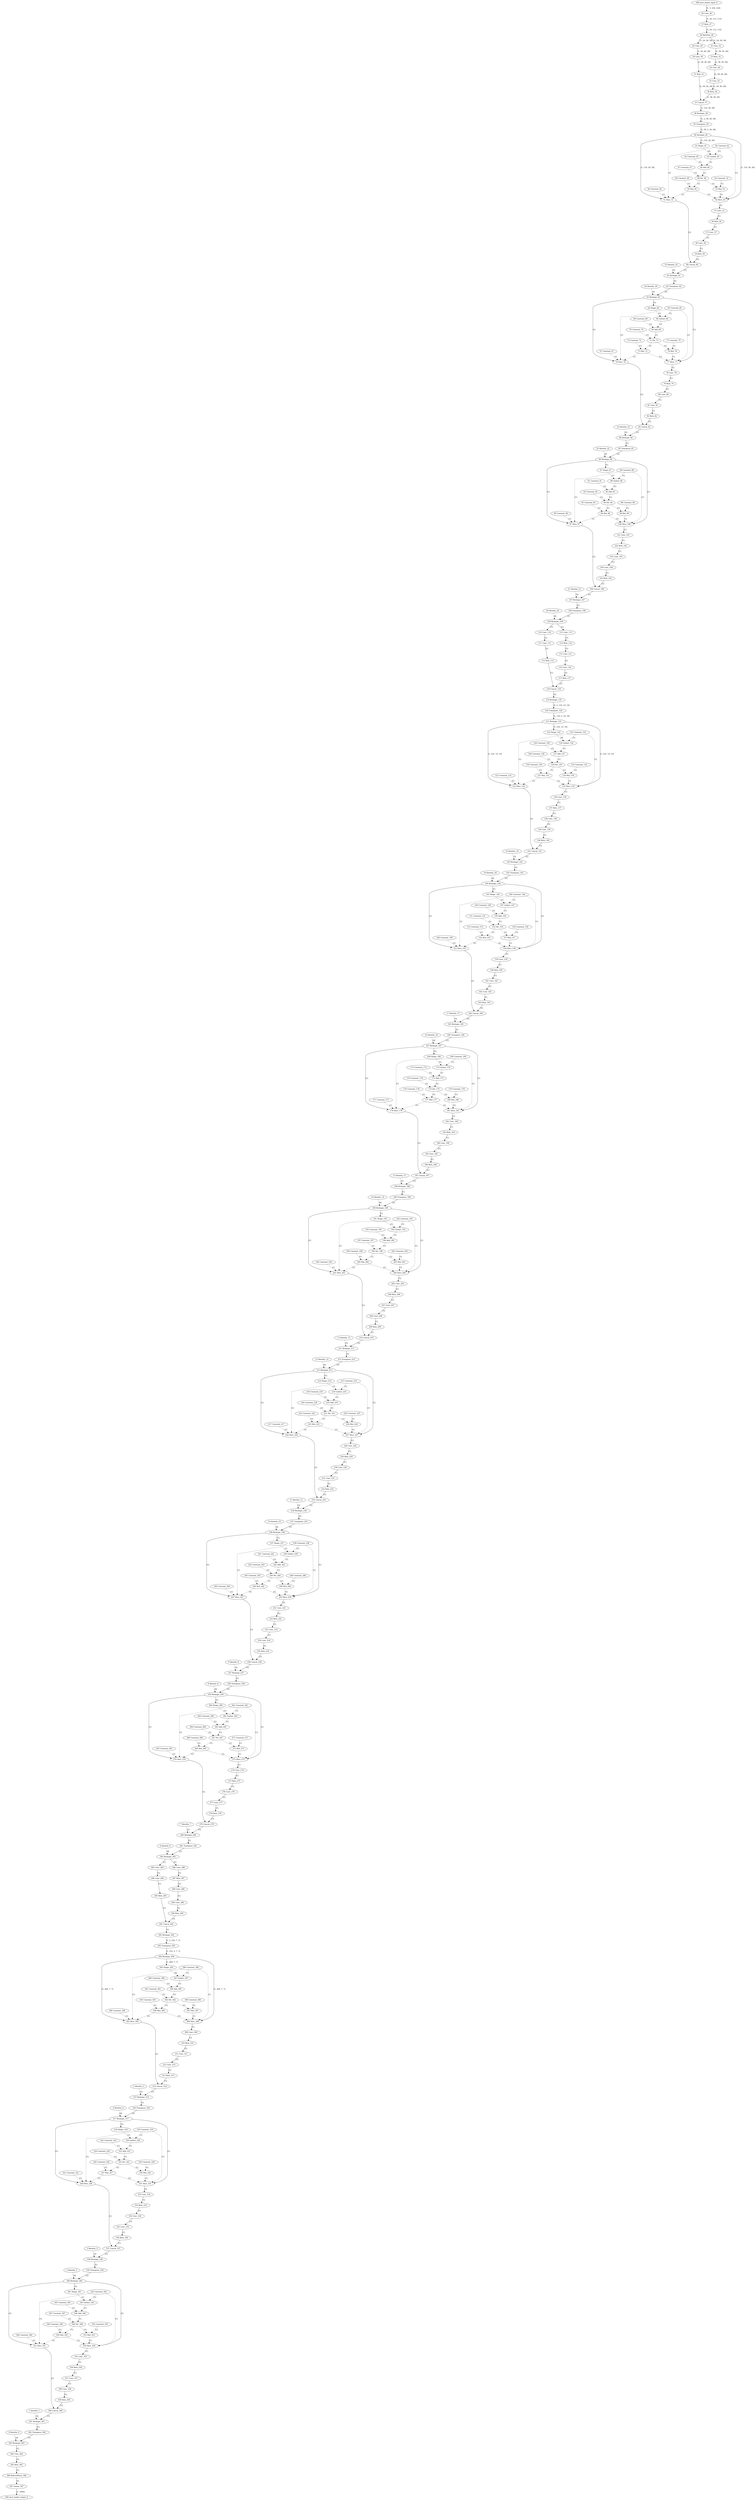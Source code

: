 strict digraph  {
"0 Identity_0" [id=0, type=Identity];
"1 Identity_1" [id=1, type=Identity];
"2 Identity_2" [id=2, type=Identity];
"3 Identity_3" [id=3, type=Identity];
"4 Identity_4" [id=4, type=Identity];
"5 Identity_5" [id=5, type=Identity];
"6 Identity_6" [id=6, type=Identity];
"7 Identity_7" [id=7, type=Identity];
"8 Identity_8" [id=8, type=Identity];
"9 Identity_9" [id=9, type=Identity];
"10 Identity_10" [id=10, type=Identity];
"11 Identity_11" [id=11, type=Identity];
"12 Identity_12" [id=12, type=Identity];
"13 Identity_13" [id=13, type=Identity];
"14 Identity_14" [id=14, type=Identity];
"15 Identity_15" [id=15, type=Identity];
"16 Identity_16" [id=16, type=Identity];
"17 Identity_17" [id=17, type=Identity];
"18 Identity_18" [id=18, type=Identity];
"19 Identity_19" [id=19, type=Identity];
"20 Identity_20" [id=20, type=Identity];
"21 Identity_21" [id=21, type=Identity];
"22 Identity_22" [id=22, type=Identity];
"23 Identity_23" [id=23, type=Identity];
"24 Identity_24" [id=24, type=Identity];
"25 Identity_25" [id=25, type=Identity];
"26 Conv_26" [id=26, type=Conv];
"27 Relu_27" [id=27, type=Relu];
"28 MaxPool_28" [id=28, type=MaxPool];
"29 Conv_29" [id=29, type=Conv];
"30 Conv_30" [id=30, type=Conv];
"31 Relu_31" [id=31, type=Relu];
"32 Conv_32" [id=32, type=Conv];
"33 Relu_33" [id=33, type=Relu];
"34 Conv_34" [id=34, type=Conv];
"35 Conv_35" [id=35, type=Conv];
"36 Relu_36" [id=36, type=Relu];
"37 Concat_37" [id=37, type=Concat];
"38 Reshape_38" [id=38, type=Reshape];
"39 Transpose_39" [id=39, type=Transpose];
"40 Reshape_40" [id=40, type=Reshape];
"41 Shape_41" [id=41, type=Shape];
"42 Constant_42" [id=42, type=Constant];
"43 Gather_43" [id=43, type=Gather];
"44 Constant_44" [id=44, type=Constant];
"45 Constant_45" [id=45, type=Constant];
"46 Add_46" [id=46, type=Add];
"47 Constant_47" [id=47, type=Constant];
"48 Div_48" [id=48, type=Div];
"49 Constant_49" [id=49, type=Constant];
"50 Mul_50" [id=50, type=Mul];
"51 Slice_51" [id=51, type=Slice];
"52 Constant_52" [id=52, type=Constant];
"53 Mul_53" [id=53, type=Mul];
"54 Slice_54" [id=54, type=Slice];
"55 Conv_55" [id=55, type=Conv];
"56 Relu_56" [id=56, type=Relu];
"57 Conv_57" [id=57, type=Conv];
"58 Conv_58" [id=58, type=Conv];
"59 Relu_59" [id=59, type=Relu];
"60 Concat_60" [id=60, type=Concat];
"61 Reshape_61" [id=61, type=Reshape];
"62 Transpose_62" [id=62, type=Transpose];
"63 Reshape_63" [id=63, type=Reshape];
"64 Shape_64" [id=64, type=Shape];
"65 Constant_65" [id=65, type=Constant];
"66 Gather_66" [id=66, type=Gather];
"67 Constant_67" [id=67, type=Constant];
"68 Constant_68" [id=68, type=Constant];
"69 Add_69" [id=69, type=Add];
"70 Constant_70" [id=70, type=Constant];
"71 Div_71" [id=71, type=Div];
"72 Constant_72" [id=72, type=Constant];
"73 Mul_73" [id=73, type=Mul];
"74 Slice_74" [id=74, type=Slice];
"75 Constant_75" [id=75, type=Constant];
"76 Mul_76" [id=76, type=Mul];
"77 Slice_77" [id=77, type=Slice];
"78 Conv_78" [id=78, type=Conv];
"79 Relu_79" [id=79, type=Relu];
"80 Conv_80" [id=80, type=Conv];
"81 Conv_81" [id=81, type=Conv];
"82 Relu_82" [id=82, type=Relu];
"83 Concat_83" [id=83, type=Concat];
"84 Reshape_84" [id=84, type=Reshape];
"85 Transpose_85" [id=85, type=Transpose];
"86 Reshape_86" [id=86, type=Reshape];
"87 Shape_87" [id=87, type=Shape];
"88 Constant_88" [id=88, type=Constant];
"89 Gather_89" [id=89, type=Gather];
"90 Constant_90" [id=90, type=Constant];
"91 Constant_91" [id=91, type=Constant];
"92 Add_92" [id=92, type=Add];
"93 Constant_93" [id=93, type=Constant];
"94 Div_94" [id=94, type=Div];
"95 Constant_95" [id=95, type=Constant];
"96 Mul_96" [id=96, type=Mul];
"97 Slice_97" [id=97, type=Slice];
"98 Constant_98" [id=98, type=Constant];
"99 Mul_99" [id=99, type=Mul];
"100 Slice_100" [id=100, type=Slice];
"101 Conv_101" [id=101, type=Conv];
"102 Relu_102" [id=102, type=Relu];
"103 Conv_103" [id=103, type=Conv];
"104 Conv_104" [id=104, type=Conv];
"105 Relu_105" [id=105, type=Relu];
"106 Concat_106" [id=106, type=Concat];
"107 Reshape_107" [id=107, type=Reshape];
"108 Transpose_108" [id=108, type=Transpose];
"109 Reshape_109" [id=109, type=Reshape];
"110 Conv_110" [id=110, type=Conv];
"111 Conv_111" [id=111, type=Conv];
"112 Relu_112" [id=112, type=Relu];
"113 Conv_113" [id=113, type=Conv];
"114 Relu_114" [id=114, type=Relu];
"115 Conv_115" [id=115, type=Conv];
"116 Conv_116" [id=116, type=Conv];
"117 Relu_117" [id=117, type=Relu];
"118 Concat_118" [id=118, type=Concat];
"119 Reshape_119" [id=119, type=Reshape];
"120 Transpose_120" [id=120, type=Transpose];
"121 Reshape_121" [id=121, type=Reshape];
"122 Shape_122" [id=122, type=Shape];
"123 Constant_123" [id=123, type=Constant];
"124 Gather_124" [id=124, type=Gather];
"125 Constant_125" [id=125, type=Constant];
"126 Constant_126" [id=126, type=Constant];
"127 Add_127" [id=127, type=Add];
"128 Constant_128" [id=128, type=Constant];
"129 Div_129" [id=129, type=Div];
"130 Constant_130" [id=130, type=Constant];
"131 Mul_131" [id=131, type=Mul];
"132 Slice_132" [id=132, type=Slice];
"133 Constant_133" [id=133, type=Constant];
"134 Mul_134" [id=134, type=Mul];
"135 Slice_135" [id=135, type=Slice];
"136 Conv_136" [id=136, type=Conv];
"137 Relu_137" [id=137, type=Relu];
"138 Conv_138" [id=138, type=Conv];
"139 Conv_139" [id=139, type=Conv];
"140 Relu_140" [id=140, type=Relu];
"141 Concat_141" [id=141, type=Concat];
"142 Reshape_142" [id=142, type=Reshape];
"143 Transpose_143" [id=143, type=Transpose];
"144 Reshape_144" [id=144, type=Reshape];
"145 Shape_145" [id=145, type=Shape];
"146 Constant_146" [id=146, type=Constant];
"147 Gather_147" [id=147, type=Gather];
"148 Constant_148" [id=148, type=Constant];
"149 Constant_149" [id=149, type=Constant];
"150 Add_150" [id=150, type=Add];
"151 Constant_151" [id=151, type=Constant];
"152 Div_152" [id=152, type=Div];
"153 Constant_153" [id=153, type=Constant];
"154 Mul_154" [id=154, type=Mul];
"155 Slice_155" [id=155, type=Slice];
"156 Constant_156" [id=156, type=Constant];
"157 Mul_157" [id=157, type=Mul];
"158 Slice_158" [id=158, type=Slice];
"159 Conv_159" [id=159, type=Conv];
"160 Relu_160" [id=160, type=Relu];
"161 Conv_161" [id=161, type=Conv];
"162 Conv_162" [id=162, type=Conv];
"163 Relu_163" [id=163, type=Relu];
"164 Concat_164" [id=164, type=Concat];
"165 Reshape_165" [id=165, type=Reshape];
"166 Transpose_166" [id=166, type=Transpose];
"167 Reshape_167" [id=167, type=Reshape];
"168 Shape_168" [id=168, type=Shape];
"169 Constant_169" [id=169, type=Constant];
"170 Gather_170" [id=170, type=Gather];
"171 Constant_171" [id=171, type=Constant];
"172 Constant_172" [id=172, type=Constant];
"173 Add_173" [id=173, type=Add];
"174 Constant_174" [id=174, type=Constant];
"175 Div_175" [id=175, type=Div];
"176 Constant_176" [id=176, type=Constant];
"177 Mul_177" [id=177, type=Mul];
"178 Slice_178" [id=178, type=Slice];
"179 Constant_179" [id=179, type=Constant];
"180 Mul_180" [id=180, type=Mul];
"181 Slice_181" [id=181, type=Slice];
"182 Conv_182" [id=182, type=Conv];
"183 Relu_183" [id=183, type=Relu];
"184 Conv_184" [id=184, type=Conv];
"185 Conv_185" [id=185, type=Conv];
"186 Relu_186" [id=186, type=Relu];
"187 Concat_187" [id=187, type=Concat];
"188 Reshape_188" [id=188, type=Reshape];
"189 Transpose_189" [id=189, type=Transpose];
"190 Reshape_190" [id=190, type=Reshape];
"191 Shape_191" [id=191, type=Shape];
"192 Constant_192" [id=192, type=Constant];
"193 Gather_193" [id=193, type=Gather];
"194 Constant_194" [id=194, type=Constant];
"195 Constant_195" [id=195, type=Constant];
"196 Add_196" [id=196, type=Add];
"197 Constant_197" [id=197, type=Constant];
"198 Div_198" [id=198, type=Div];
"199 Constant_199" [id=199, type=Constant];
"200 Mul_200" [id=200, type=Mul];
"201 Slice_201" [id=201, type=Slice];
"202 Constant_202" [id=202, type=Constant];
"203 Mul_203" [id=203, type=Mul];
"204 Slice_204" [id=204, type=Slice];
"205 Conv_205" [id=205, type=Conv];
"206 Relu_206" [id=206, type=Relu];
"207 Conv_207" [id=207, type=Conv];
"208 Conv_208" [id=208, type=Conv];
"209 Relu_209" [id=209, type=Relu];
"210 Concat_210" [id=210, type=Concat];
"211 Reshape_211" [id=211, type=Reshape];
"212 Transpose_212" [id=212, type=Transpose];
"213 Reshape_213" [id=213, type=Reshape];
"214 Shape_214" [id=214, type=Shape];
"215 Constant_215" [id=215, type=Constant];
"216 Gather_216" [id=216, type=Gather];
"217 Constant_217" [id=217, type=Constant];
"218 Constant_218" [id=218, type=Constant];
"219 Add_219" [id=219, type=Add];
"220 Constant_220" [id=220, type=Constant];
"221 Div_221" [id=221, type=Div];
"222 Constant_222" [id=222, type=Constant];
"223 Mul_223" [id=223, type=Mul];
"224 Slice_224" [id=224, type=Slice];
"225 Constant_225" [id=225, type=Constant];
"226 Mul_226" [id=226, type=Mul];
"227 Slice_227" [id=227, type=Slice];
"228 Conv_228" [id=228, type=Conv];
"229 Relu_229" [id=229, type=Relu];
"230 Conv_230" [id=230, type=Conv];
"231 Conv_231" [id=231, type=Conv];
"232 Relu_232" [id=232, type=Relu];
"233 Concat_233" [id=233, type=Concat];
"234 Reshape_234" [id=234, type=Reshape];
"235 Transpose_235" [id=235, type=Transpose];
"236 Reshape_236" [id=236, type=Reshape];
"237 Shape_237" [id=237, type=Shape];
"238 Constant_238" [id=238, type=Constant];
"239 Gather_239" [id=239, type=Gather];
"240 Constant_240" [id=240, type=Constant];
"241 Constant_241" [id=241, type=Constant];
"242 Add_242" [id=242, type=Add];
"243 Constant_243" [id=243, type=Constant];
"244 Div_244" [id=244, type=Div];
"245 Constant_245" [id=245, type=Constant];
"246 Mul_246" [id=246, type=Mul];
"247 Slice_247" [id=247, type=Slice];
"248 Constant_248" [id=248, type=Constant];
"249 Mul_249" [id=249, type=Mul];
"250 Slice_250" [id=250, type=Slice];
"251 Conv_251" [id=251, type=Conv];
"252 Relu_252" [id=252, type=Relu];
"253 Conv_253" [id=253, type=Conv];
"254 Conv_254" [id=254, type=Conv];
"255 Relu_255" [id=255, type=Relu];
"256 Concat_256" [id=256, type=Concat];
"257 Reshape_257" [id=257, type=Reshape];
"258 Transpose_258" [id=258, type=Transpose];
"259 Reshape_259" [id=259, type=Reshape];
"260 Shape_260" [id=260, type=Shape];
"261 Constant_261" [id=261, type=Constant];
"262 Gather_262" [id=262, type=Gather];
"263 Constant_263" [id=263, type=Constant];
"264 Constant_264" [id=264, type=Constant];
"265 Add_265" [id=265, type=Add];
"266 Constant_266" [id=266, type=Constant];
"267 Div_267" [id=267, type=Div];
"268 Constant_268" [id=268, type=Constant];
"269 Mul_269" [id=269, type=Mul];
"270 Slice_270" [id=270, type=Slice];
"271 Constant_271" [id=271, type=Constant];
"272 Mul_272" [id=272, type=Mul];
"273 Slice_273" [id=273, type=Slice];
"274 Conv_274" [id=274, type=Conv];
"275 Relu_275" [id=275, type=Relu];
"276 Conv_276" [id=276, type=Conv];
"277 Conv_277" [id=277, type=Conv];
"278 Relu_278" [id=278, type=Relu];
"279 Concat_279" [id=279, type=Concat];
"280 Reshape_280" [id=280, type=Reshape];
"281 Transpose_281" [id=281, type=Transpose];
"282 Reshape_282" [id=282, type=Reshape];
"283 Conv_283" [id=283, type=Conv];
"284 Conv_284" [id=284, type=Conv];
"285 Relu_285" [id=285, type=Relu];
"286 Conv_286" [id=286, type=Conv];
"287 Relu_287" [id=287, type=Relu];
"288 Conv_288" [id=288, type=Conv];
"289 Conv_289" [id=289, type=Conv];
"290 Relu_290" [id=290, type=Relu];
"291 Concat_291" [id=291, type=Concat];
"292 Reshape_292" [id=292, type=Reshape];
"293 Transpose_293" [id=293, type=Transpose];
"294 Reshape_294" [id=294, type=Reshape];
"295 Shape_295" [id=295, type=Shape];
"296 Constant_296" [id=296, type=Constant];
"297 Gather_297" [id=297, type=Gather];
"298 Constant_298" [id=298, type=Constant];
"299 Constant_299" [id=299, type=Constant];
"300 Add_300" [id=300, type=Add];
"301 Constant_301" [id=301, type=Constant];
"302 Div_302" [id=302, type=Div];
"303 Constant_303" [id=303, type=Constant];
"304 Mul_304" [id=304, type=Mul];
"305 Slice_305" [id=305, type=Slice];
"306 Constant_306" [id=306, type=Constant];
"307 Mul_307" [id=307, type=Mul];
"308 Slice_308" [id=308, type=Slice];
"309 Conv_309" [id=309, type=Conv];
"310 Relu_310" [id=310, type=Relu];
"311 Conv_311" [id=311, type=Conv];
"312 Conv_312" [id=312, type=Conv];
"313 Relu_313" [id=313, type=Relu];
"314 Concat_314" [id=314, type=Concat];
"315 Reshape_315" [id=315, type=Reshape];
"316 Transpose_316" [id=316, type=Transpose];
"317 Reshape_317" [id=317, type=Reshape];
"318 Shape_318" [id=318, type=Shape];
"319 Constant_319" [id=319, type=Constant];
"320 Gather_320" [id=320, type=Gather];
"321 Constant_321" [id=321, type=Constant];
"322 Constant_322" [id=322, type=Constant];
"323 Add_323" [id=323, type=Add];
"324 Constant_324" [id=324, type=Constant];
"325 Div_325" [id=325, type=Div];
"326 Constant_326" [id=326, type=Constant];
"327 Mul_327" [id=327, type=Mul];
"328 Slice_328" [id=328, type=Slice];
"329 Constant_329" [id=329, type=Constant];
"330 Mul_330" [id=330, type=Mul];
"331 Slice_331" [id=331, type=Slice];
"332 Conv_332" [id=332, type=Conv];
"333 Relu_333" [id=333, type=Relu];
"334 Conv_334" [id=334, type=Conv];
"335 Conv_335" [id=335, type=Conv];
"336 Relu_336" [id=336, type=Relu];
"337 Concat_337" [id=337, type=Concat];
"338 Reshape_338" [id=338, type=Reshape];
"339 Transpose_339" [id=339, type=Transpose];
"340 Reshape_340" [id=340, type=Reshape];
"341 Shape_341" [id=341, type=Shape];
"342 Constant_342" [id=342, type=Constant];
"343 Gather_343" [id=343, type=Gather];
"344 Constant_344" [id=344, type=Constant];
"345 Constant_345" [id=345, type=Constant];
"346 Add_346" [id=346, type=Add];
"347 Constant_347" [id=347, type=Constant];
"348 Div_348" [id=348, type=Div];
"349 Constant_349" [id=349, type=Constant];
"350 Mul_350" [id=350, type=Mul];
"351 Slice_351" [id=351, type=Slice];
"352 Constant_352" [id=352, type=Constant];
"353 Mul_353" [id=353, type=Mul];
"354 Slice_354" [id=354, type=Slice];
"355 Conv_355" [id=355, type=Conv];
"356 Relu_356" [id=356, type=Relu];
"357 Conv_357" [id=357, type=Conv];
"358 Conv_358" [id=358, type=Conv];
"359 Relu_359" [id=359, type=Relu];
"360 Concat_360" [id=360, type=Concat];
"361 Reshape_361" [id=361, type=Reshape];
"362 Transpose_362" [id=362, type=Transpose];
"363 Reshape_363" [id=363, type=Reshape];
"364 Conv_364" [id=364, type=Conv];
"365 Relu_365" [id=365, type=Relu];
"366 ReduceMean_366" [id=366, type=ReduceMean];
"367 Gemm_367" [id=367, type=Gemm];
"368 nncf_model_input_0" [id=368, type=nncf_model_input];
"369 nncf_model_output_0" [id=369, type=nncf_model_output];
"0 Identity_0" -> "363 Reshape_363"  [label="[4]", style=dashed];
"1 Identity_1" -> "361 Reshape_361"  [label="[5]", style=dashed];
"2 Identity_2" -> "340 Reshape_340"  [label="[4]", style=dashed];
"3 Identity_3" -> "338 Reshape_338"  [label="[5]", style=dashed];
"4 Identity_4" -> "317 Reshape_317"  [label="[4]", style=dashed];
"5 Identity_5" -> "315 Reshape_315"  [label="[5]", style=dashed];
"6 Identity_6" -> "282 Reshape_282"  [label="[4]", style=dashed];
"7 Identity_7" -> "280 Reshape_280"  [label="[5]", style=dashed];
"8 Identity_8" -> "259 Reshape_259"  [label="[4]", style=dashed];
"9 Identity_9" -> "257 Reshape_257"  [label="[5]", style=dashed];
"10 Identity_10" -> "236 Reshape_236"  [label="[4]", style=dashed];
"11 Identity_11" -> "234 Reshape_234"  [label="[5]", style=dashed];
"12 Identity_12" -> "213 Reshape_213"  [label="[4]", style=dashed];
"13 Identity_13" -> "211 Reshape_211"  [label="[5]", style=dashed];
"14 Identity_14" -> "190 Reshape_190"  [label="[4]", style=dashed];
"15 Identity_15" -> "188 Reshape_188"  [label="[5]", style=dashed];
"16 Identity_16" -> "167 Reshape_167"  [label="[4]", style=dashed];
"17 Identity_17" -> "165 Reshape_165"  [label="[5]", style=dashed];
"18 Identity_18" -> "144 Reshape_144"  [label="[4]", style=dashed];
"19 Identity_19" -> "142 Reshape_142"  [label="[5]", style=dashed];
"20 Identity_20" -> "109 Reshape_109"  [label="[4]", style=dashed];
"21 Identity_21" -> "107 Reshape_107"  [label="[5]", style=dashed];
"22 Identity_22" -> "86 Reshape_86"  [label="[4]", style=dashed];
"23 Identity_23" -> "84 Reshape_84"  [label="[5]", style=dashed];
"24 Identity_24" -> "63 Reshape_63"  [label="[4]", style=dashed];
"25 Identity_25" -> "61 Reshape_61"  [label="[5]", style=dashed];
"26 Conv_26" -> "27 Relu_27"  [label="[1, 24, 112, 112]", style=solid];
"27 Relu_27" -> "28 MaxPool_28"  [label="[1, 24, 112, 112]", style=solid];
"28 MaxPool_28" -> "29 Conv_29"  [label="[1, 24, 56, 56]", style=solid];
"28 MaxPool_28" -> "32 Conv_32"  [label="[1, 24, 56, 56]", style=solid];
"29 Conv_29" -> "30 Conv_30"  [label="[1, 24, 28, 28]", style=solid];
"30 Conv_30" -> "31 Relu_31"  [label="[1, 58, 28, 28]", style=solid];
"31 Relu_31" -> "37 Concat_37"  [label="[1, 58, 28, 28]", style=solid];
"32 Conv_32" -> "33 Relu_33"  [label="[1, 58, 56, 56]", style=solid];
"33 Relu_33" -> "34 Conv_34"  [label="[1, 58, 56, 56]", style=solid];
"34 Conv_34" -> "35 Conv_35"  [label="[1, 58, 28, 28]", style=solid];
"35 Conv_35" -> "36 Relu_36"  [label="[1, 58, 28, 28]", style=solid];
"36 Relu_36" -> "37 Concat_37"  [label="[1, 58, 28, 28]", style=solid];
"37 Concat_37" -> "38 Reshape_38"  [label="[1, 116, 28, 28]", style=solid];
"38 Reshape_38" -> "39 Transpose_39"  [label="[1, 2, 58, 28, 28]", style=solid];
"39 Transpose_39" -> "40 Reshape_40"  [label="[1, 58, 2, 28, 28]", style=solid];
"40 Reshape_40" -> "41 Shape_41"  [label="[1, 116, 28, 28]", style=solid];
"40 Reshape_40" -> "51 Slice_51"  [label="[1, 116, 28, 28]", style=solid];
"40 Reshape_40" -> "54 Slice_54"  [label="[1, 116, 28, 28]", style=solid];
"41 Shape_41" -> "43 Gather_43"  [label="[4]", style=dashed];
"42 Constant_42" -> "43 Gather_43"  [label="[1]", style=dashed];
"42 Constant_42" -> "51 Slice_51"  [label="[1]", style=dashed];
"42 Constant_42" -> "54 Slice_54"  [label="[1]", style=dashed];
"43 Gather_43" -> "46 Add_46"  [label="[1]", style=dashed];
"44 Constant_44" -> "51 Slice_51"  [label="[1]", style=dashed];
"45 Constant_45" -> "46 Add_46"  [label="[1]", style=dashed];
"46 Add_46" -> "48 Div_48"  [label="[1]", style=dashed];
"47 Constant_47" -> "48 Div_48"  [label="[1]", style=dashed];
"48 Div_48" -> "50 Mul_50"  [label="[1]", style=dashed];
"48 Div_48" -> "53 Mul_53"  [label="[1]", style=dashed];
"49 Constant_49" -> "50 Mul_50"  [label="[1]", style=dashed];
"50 Mul_50" -> "51 Slice_51"  [label="[1]", style=dashed];
"50 Mul_50" -> "54 Slice_54"  [label="[1]", style=dashed];
"51 Slice_51" -> "60 Concat_60"  [label="[1]", style=solid];
"52 Constant_52" -> "53 Mul_53"  [label="[1]", style=dashed];
"53 Mul_53" -> "54 Slice_54"  [label="[1]", style=dashed];
"54 Slice_54" -> "55 Conv_55"  [label="[1]", style=solid];
"55 Conv_55" -> "56 Relu_56"  [label="[1]", style=solid];
"56 Relu_56" -> "57 Conv_57"  [label="[1]", style=solid];
"57 Conv_57" -> "58 Conv_58"  [label="[1]", style=solid];
"58 Conv_58" -> "59 Relu_59"  [label="[1]", style=solid];
"59 Relu_59" -> "60 Concat_60"  [label="[1]", style=solid];
"60 Concat_60" -> "61 Reshape_61"  [label="[1]", style=solid];
"61 Reshape_61" -> "62 Transpose_62"  [label="[1]", style=solid];
"62 Transpose_62" -> "63 Reshape_63"  [label="[1]", style=solid];
"63 Reshape_63" -> "64 Shape_64"  [label="[1]", style=solid];
"63 Reshape_63" -> "74 Slice_74"  [label="[1]", style=solid];
"63 Reshape_63" -> "77 Slice_77"  [label="[1]", style=solid];
"64 Shape_64" -> "66 Gather_66"  [label="[1]", style=dashed];
"65 Constant_65" -> "66 Gather_66"  [label="[1]", style=dashed];
"65 Constant_65" -> "74 Slice_74"  [label="[1]", style=dashed];
"65 Constant_65" -> "77 Slice_77"  [label="[1]", style=dashed];
"66 Gather_66" -> "69 Add_69"  [label="[1]", style=dashed];
"67 Constant_67" -> "74 Slice_74"  [label="[1]", style=dashed];
"68 Constant_68" -> "69 Add_69"  [label="[1]", style=dashed];
"69 Add_69" -> "71 Div_71"  [label="[1]", style=dashed];
"70 Constant_70" -> "71 Div_71"  [label="[1]", style=dashed];
"71 Div_71" -> "73 Mul_73"  [label="[1]", style=dashed];
"71 Div_71" -> "76 Mul_76"  [label="[1]", style=dashed];
"72 Constant_72" -> "73 Mul_73"  [label="[1]", style=dashed];
"73 Mul_73" -> "74 Slice_74"  [label="[1]", style=dashed];
"73 Mul_73" -> "77 Slice_77"  [label="[1]", style=dashed];
"74 Slice_74" -> "83 Concat_83"  [label="[1]", style=solid];
"75 Constant_75" -> "76 Mul_76"  [label="[1]", style=dashed];
"76 Mul_76" -> "77 Slice_77"  [label="[1]", style=dashed];
"77 Slice_77" -> "78 Conv_78"  [label="[1]", style=solid];
"78 Conv_78" -> "79 Relu_79"  [label="[1]", style=solid];
"79 Relu_79" -> "80 Conv_80"  [label="[1]", style=solid];
"80 Conv_80" -> "81 Conv_81"  [label="[1]", style=solid];
"81 Conv_81" -> "82 Relu_82"  [label="[1]", style=solid];
"82 Relu_82" -> "83 Concat_83"  [label="[1]", style=solid];
"83 Concat_83" -> "84 Reshape_84"  [label="[1]", style=solid];
"84 Reshape_84" -> "85 Transpose_85"  [label="[1]", style=solid];
"85 Transpose_85" -> "86 Reshape_86"  [label="[1]", style=solid];
"86 Reshape_86" -> "87 Shape_87"  [label="[1]", style=solid];
"86 Reshape_86" -> "97 Slice_97"  [label="[1]", style=solid];
"86 Reshape_86" -> "100 Slice_100"  [label="[1]", style=solid];
"87 Shape_87" -> "89 Gather_89"  [label="[1]", style=dashed];
"88 Constant_88" -> "89 Gather_89"  [label="[1]", style=dashed];
"88 Constant_88" -> "97 Slice_97"  [label="[1]", style=dashed];
"88 Constant_88" -> "100 Slice_100"  [label="[1]", style=dashed];
"89 Gather_89" -> "92 Add_92"  [label="[1]", style=dashed];
"90 Constant_90" -> "97 Slice_97"  [label="[1]", style=dashed];
"91 Constant_91" -> "92 Add_92"  [label="[1]", style=dashed];
"92 Add_92" -> "94 Div_94"  [label="[1]", style=dashed];
"93 Constant_93" -> "94 Div_94"  [label="[1]", style=dashed];
"94 Div_94" -> "96 Mul_96"  [label="[1]", style=dashed];
"94 Div_94" -> "99 Mul_99"  [label="[1]", style=dashed];
"95 Constant_95" -> "96 Mul_96"  [label="[1]", style=dashed];
"96 Mul_96" -> "97 Slice_97"  [label="[1]", style=dashed];
"96 Mul_96" -> "100 Slice_100"  [label="[1]", style=dashed];
"97 Slice_97" -> "106 Concat_106"  [label="[1]", style=solid];
"98 Constant_98" -> "99 Mul_99"  [label="[1]", style=dashed];
"99 Mul_99" -> "100 Slice_100"  [label="[1]", style=dashed];
"100 Slice_100" -> "101 Conv_101"  [label="[1]", style=solid];
"101 Conv_101" -> "102 Relu_102"  [label="[1]", style=solid];
"102 Relu_102" -> "103 Conv_103"  [label="[1]", style=solid];
"103 Conv_103" -> "104 Conv_104"  [label="[1]", style=solid];
"104 Conv_104" -> "105 Relu_105"  [label="[1]", style=solid];
"105 Relu_105" -> "106 Concat_106"  [label="[1]", style=solid];
"106 Concat_106" -> "107 Reshape_107"  [label="[1]", style=solid];
"107 Reshape_107" -> "108 Transpose_108"  [label="[1]", style=solid];
"108 Transpose_108" -> "109 Reshape_109"  [label="[1]", style=solid];
"109 Reshape_109" -> "110 Conv_110"  [label="[1]", style=solid];
"109 Reshape_109" -> "113 Conv_113"  [label="[1]", style=solid];
"110 Conv_110" -> "111 Conv_111"  [label="[1]", style=solid];
"111 Conv_111" -> "112 Relu_112"  [label="[1]", style=solid];
"112 Relu_112" -> "118 Concat_118"  [label="[1]", style=solid];
"113 Conv_113" -> "114 Relu_114"  [label="[1]", style=solid];
"114 Relu_114" -> "115 Conv_115"  [label="[1]", style=solid];
"115 Conv_115" -> "116 Conv_116"  [label="[1]", style=solid];
"116 Conv_116" -> "117 Relu_117"  [label="[1]", style=solid];
"117 Relu_117" -> "118 Concat_118"  [label="[1]", style=solid];
"118 Concat_118" -> "119 Reshape_119"  [label="[1]", style=solid];
"119 Reshape_119" -> "120 Transpose_120"  [label="[1, 2, 116, 14, 14]", style=solid];
"120 Transpose_120" -> "121 Reshape_121"  [label="[1, 116, 2, 14, 14]", style=solid];
"121 Reshape_121" -> "122 Shape_122"  [label="[1, 232, 14, 14]", style=solid];
"121 Reshape_121" -> "132 Slice_132"  [label="[1, 232, 14, 14]", style=solid];
"121 Reshape_121" -> "135 Slice_135"  [label="[1, 232, 14, 14]", style=solid];
"122 Shape_122" -> "124 Gather_124"  [label="[4]", style=dashed];
"123 Constant_123" -> "124 Gather_124"  [label="[1]", style=dashed];
"123 Constant_123" -> "132 Slice_132"  [label="[1]", style=dashed];
"123 Constant_123" -> "135 Slice_135"  [label="[1]", style=dashed];
"124 Gather_124" -> "127 Add_127"  [label="[1]", style=dashed];
"125 Constant_125" -> "132 Slice_132"  [label="[1]", style=dashed];
"126 Constant_126" -> "127 Add_127"  [label="[1]", style=dashed];
"127 Add_127" -> "129 Div_129"  [label="[1]", style=dashed];
"128 Constant_128" -> "129 Div_129"  [label="[1]", style=dashed];
"129 Div_129" -> "131 Mul_131"  [label="[1]", style=dashed];
"129 Div_129" -> "134 Mul_134"  [label="[1]", style=dashed];
"130 Constant_130" -> "131 Mul_131"  [label="[1]", style=dashed];
"131 Mul_131" -> "132 Slice_132"  [label="[1]", style=dashed];
"131 Mul_131" -> "135 Slice_135"  [label="[1]", style=dashed];
"132 Slice_132" -> "141 Concat_141"  [label="[1]", style=solid];
"133 Constant_133" -> "134 Mul_134"  [label="[1]", style=dashed];
"134 Mul_134" -> "135 Slice_135"  [label="[1]", style=dashed];
"135 Slice_135" -> "136 Conv_136"  [label="[1]", style=solid];
"136 Conv_136" -> "137 Relu_137"  [label="[1]", style=solid];
"137 Relu_137" -> "138 Conv_138"  [label="[1]", style=solid];
"138 Conv_138" -> "139 Conv_139"  [label="[1]", style=solid];
"139 Conv_139" -> "140 Relu_140"  [label="[1]", style=solid];
"140 Relu_140" -> "141 Concat_141"  [label="[1]", style=solid];
"141 Concat_141" -> "142 Reshape_142"  [label="[1]", style=solid];
"142 Reshape_142" -> "143 Transpose_143"  [label="[1]", style=solid];
"143 Transpose_143" -> "144 Reshape_144"  [label="[1]", style=solid];
"144 Reshape_144" -> "145 Shape_145"  [label="[1]", style=solid];
"144 Reshape_144" -> "155 Slice_155"  [label="[1]", style=solid];
"144 Reshape_144" -> "158 Slice_158"  [label="[1]", style=solid];
"145 Shape_145" -> "147 Gather_147"  [label="[1]", style=dashed];
"146 Constant_146" -> "147 Gather_147"  [label="[1]", style=dashed];
"146 Constant_146" -> "155 Slice_155"  [label="[1]", style=dashed];
"146 Constant_146" -> "158 Slice_158"  [label="[1]", style=dashed];
"147 Gather_147" -> "150 Add_150"  [label="[1]", style=dashed];
"148 Constant_148" -> "155 Slice_155"  [label="[1]", style=dashed];
"149 Constant_149" -> "150 Add_150"  [label="[1]", style=dashed];
"150 Add_150" -> "152 Div_152"  [label="[1]", style=dashed];
"151 Constant_151" -> "152 Div_152"  [label="[1]", style=dashed];
"152 Div_152" -> "154 Mul_154"  [label="[1]", style=dashed];
"152 Div_152" -> "157 Mul_157"  [label="[1]", style=dashed];
"153 Constant_153" -> "154 Mul_154"  [label="[1]", style=dashed];
"154 Mul_154" -> "155 Slice_155"  [label="[1]", style=dashed];
"154 Mul_154" -> "158 Slice_158"  [label="[1]", style=dashed];
"155 Slice_155" -> "164 Concat_164"  [label="[1]", style=solid];
"156 Constant_156" -> "157 Mul_157"  [label="[1]", style=dashed];
"157 Mul_157" -> "158 Slice_158"  [label="[1]", style=dashed];
"158 Slice_158" -> "159 Conv_159"  [label="[1]", style=solid];
"159 Conv_159" -> "160 Relu_160"  [label="[1]", style=solid];
"160 Relu_160" -> "161 Conv_161"  [label="[1]", style=solid];
"161 Conv_161" -> "162 Conv_162"  [label="[1]", style=solid];
"162 Conv_162" -> "163 Relu_163"  [label="[1]", style=solid];
"163 Relu_163" -> "164 Concat_164"  [label="[1]", style=solid];
"164 Concat_164" -> "165 Reshape_165"  [label="[1]", style=solid];
"165 Reshape_165" -> "166 Transpose_166"  [label="[1]", style=solid];
"166 Transpose_166" -> "167 Reshape_167"  [label="[1]", style=solid];
"167 Reshape_167" -> "168 Shape_168"  [label="[1]", style=solid];
"167 Reshape_167" -> "178 Slice_178"  [label="[1]", style=solid];
"167 Reshape_167" -> "181 Slice_181"  [label="[1]", style=solid];
"168 Shape_168" -> "170 Gather_170"  [label="[1]", style=dashed];
"169 Constant_169" -> "170 Gather_170"  [label="[1]", style=dashed];
"169 Constant_169" -> "178 Slice_178"  [label="[1]", style=dashed];
"169 Constant_169" -> "181 Slice_181"  [label="[1]", style=dashed];
"170 Gather_170" -> "173 Add_173"  [label="[1]", style=dashed];
"171 Constant_171" -> "178 Slice_178"  [label="[1]", style=dashed];
"172 Constant_172" -> "173 Add_173"  [label="[1]", style=dashed];
"173 Add_173" -> "175 Div_175"  [label="[1]", style=dashed];
"174 Constant_174" -> "175 Div_175"  [label="[1]", style=dashed];
"175 Div_175" -> "177 Mul_177"  [label="[1]", style=dashed];
"175 Div_175" -> "180 Mul_180"  [label="[1]", style=dashed];
"176 Constant_176" -> "177 Mul_177"  [label="[1]", style=dashed];
"177 Mul_177" -> "178 Slice_178"  [label="[1]", style=dashed];
"177 Mul_177" -> "181 Slice_181"  [label="[1]", style=dashed];
"178 Slice_178" -> "187 Concat_187"  [label="[1]", style=solid];
"179 Constant_179" -> "180 Mul_180"  [label="[1]", style=dashed];
"180 Mul_180" -> "181 Slice_181"  [label="[1]", style=dashed];
"181 Slice_181" -> "182 Conv_182"  [label="[1]", style=solid];
"182 Conv_182" -> "183 Relu_183"  [label="[1]", style=solid];
"183 Relu_183" -> "184 Conv_184"  [label="[1]", style=solid];
"184 Conv_184" -> "185 Conv_185"  [label="[1]", style=solid];
"185 Conv_185" -> "186 Relu_186"  [label="[1]", style=solid];
"186 Relu_186" -> "187 Concat_187"  [label="[1]", style=solid];
"187 Concat_187" -> "188 Reshape_188"  [label="[1]", style=solid];
"188 Reshape_188" -> "189 Transpose_189"  [label="[1]", style=solid];
"189 Transpose_189" -> "190 Reshape_190"  [label="[1]", style=solid];
"190 Reshape_190" -> "191 Shape_191"  [label="[1]", style=solid];
"190 Reshape_190" -> "201 Slice_201"  [label="[1]", style=solid];
"190 Reshape_190" -> "204 Slice_204"  [label="[1]", style=solid];
"191 Shape_191" -> "193 Gather_193"  [label="[1]", style=dashed];
"192 Constant_192" -> "193 Gather_193"  [label="[1]", style=dashed];
"192 Constant_192" -> "201 Slice_201"  [label="[1]", style=dashed];
"192 Constant_192" -> "204 Slice_204"  [label="[1]", style=dashed];
"193 Gather_193" -> "196 Add_196"  [label="[1]", style=dashed];
"194 Constant_194" -> "201 Slice_201"  [label="[1]", style=dashed];
"195 Constant_195" -> "196 Add_196"  [label="[1]", style=dashed];
"196 Add_196" -> "198 Div_198"  [label="[1]", style=dashed];
"197 Constant_197" -> "198 Div_198"  [label="[1]", style=dashed];
"198 Div_198" -> "200 Mul_200"  [label="[1]", style=dashed];
"198 Div_198" -> "203 Mul_203"  [label="[1]", style=dashed];
"199 Constant_199" -> "200 Mul_200"  [label="[1]", style=dashed];
"200 Mul_200" -> "201 Slice_201"  [label="[1]", style=dashed];
"200 Mul_200" -> "204 Slice_204"  [label="[1]", style=dashed];
"201 Slice_201" -> "210 Concat_210"  [label="[1]", style=solid];
"202 Constant_202" -> "203 Mul_203"  [label="[1]", style=dashed];
"203 Mul_203" -> "204 Slice_204"  [label="[1]", style=dashed];
"204 Slice_204" -> "205 Conv_205"  [label="[1]", style=solid];
"205 Conv_205" -> "206 Relu_206"  [label="[1]", style=solid];
"206 Relu_206" -> "207 Conv_207"  [label="[1]", style=solid];
"207 Conv_207" -> "208 Conv_208"  [label="[1]", style=solid];
"208 Conv_208" -> "209 Relu_209"  [label="[1]", style=solid];
"209 Relu_209" -> "210 Concat_210"  [label="[1]", style=solid];
"210 Concat_210" -> "211 Reshape_211"  [label="[1]", style=solid];
"211 Reshape_211" -> "212 Transpose_212"  [label="[1]", style=solid];
"212 Transpose_212" -> "213 Reshape_213"  [label="[1]", style=solid];
"213 Reshape_213" -> "214 Shape_214"  [label="[1]", style=solid];
"213 Reshape_213" -> "224 Slice_224"  [label="[1]", style=solid];
"213 Reshape_213" -> "227 Slice_227"  [label="[1]", style=solid];
"214 Shape_214" -> "216 Gather_216"  [label="[1]", style=dashed];
"215 Constant_215" -> "216 Gather_216"  [label="[1]", style=dashed];
"215 Constant_215" -> "224 Slice_224"  [label="[1]", style=dashed];
"215 Constant_215" -> "227 Slice_227"  [label="[1]", style=dashed];
"216 Gather_216" -> "219 Add_219"  [label="[1]", style=dashed];
"217 Constant_217" -> "224 Slice_224"  [label="[1]", style=dashed];
"218 Constant_218" -> "219 Add_219"  [label="[1]", style=dashed];
"219 Add_219" -> "221 Div_221"  [label="[1]", style=dashed];
"220 Constant_220" -> "221 Div_221"  [label="[1]", style=dashed];
"221 Div_221" -> "223 Mul_223"  [label="[1]", style=dashed];
"221 Div_221" -> "226 Mul_226"  [label="[1]", style=dashed];
"222 Constant_222" -> "223 Mul_223"  [label="[1]", style=dashed];
"223 Mul_223" -> "224 Slice_224"  [label="[1]", style=dashed];
"223 Mul_223" -> "227 Slice_227"  [label="[1]", style=dashed];
"224 Slice_224" -> "233 Concat_233"  [label="[1]", style=solid];
"225 Constant_225" -> "226 Mul_226"  [label="[1]", style=dashed];
"226 Mul_226" -> "227 Slice_227"  [label="[1]", style=dashed];
"227 Slice_227" -> "228 Conv_228"  [label="[1]", style=solid];
"228 Conv_228" -> "229 Relu_229"  [label="[1]", style=solid];
"229 Relu_229" -> "230 Conv_230"  [label="[1]", style=solid];
"230 Conv_230" -> "231 Conv_231"  [label="[1]", style=solid];
"231 Conv_231" -> "232 Relu_232"  [label="[1]", style=solid];
"232 Relu_232" -> "233 Concat_233"  [label="[1]", style=solid];
"233 Concat_233" -> "234 Reshape_234"  [label="[1]", style=solid];
"234 Reshape_234" -> "235 Transpose_235"  [label="[1]", style=solid];
"235 Transpose_235" -> "236 Reshape_236"  [label="[1]", style=solid];
"236 Reshape_236" -> "237 Shape_237"  [label="[1]", style=solid];
"236 Reshape_236" -> "247 Slice_247"  [label="[1]", style=solid];
"236 Reshape_236" -> "250 Slice_250"  [label="[1]", style=solid];
"237 Shape_237" -> "239 Gather_239"  [label="[1]", style=dashed];
"238 Constant_238" -> "239 Gather_239"  [label="[1]", style=dashed];
"238 Constant_238" -> "247 Slice_247"  [label="[1]", style=dashed];
"238 Constant_238" -> "250 Slice_250"  [label="[1]", style=dashed];
"239 Gather_239" -> "242 Add_242"  [label="[1]", style=dashed];
"240 Constant_240" -> "247 Slice_247"  [label="[1]", style=dashed];
"241 Constant_241" -> "242 Add_242"  [label="[1]", style=dashed];
"242 Add_242" -> "244 Div_244"  [label="[1]", style=dashed];
"243 Constant_243" -> "244 Div_244"  [label="[1]", style=dashed];
"244 Div_244" -> "246 Mul_246"  [label="[1]", style=dashed];
"244 Div_244" -> "249 Mul_249"  [label="[1]", style=dashed];
"245 Constant_245" -> "246 Mul_246"  [label="[1]", style=dashed];
"246 Mul_246" -> "247 Slice_247"  [label="[1]", style=dashed];
"246 Mul_246" -> "250 Slice_250"  [label="[1]", style=dashed];
"247 Slice_247" -> "256 Concat_256"  [label="[1]", style=solid];
"248 Constant_248" -> "249 Mul_249"  [label="[1]", style=dashed];
"249 Mul_249" -> "250 Slice_250"  [label="[1]", style=dashed];
"250 Slice_250" -> "251 Conv_251"  [label="[1]", style=solid];
"251 Conv_251" -> "252 Relu_252"  [label="[1]", style=solid];
"252 Relu_252" -> "253 Conv_253"  [label="[1]", style=solid];
"253 Conv_253" -> "254 Conv_254"  [label="[1]", style=solid];
"254 Conv_254" -> "255 Relu_255"  [label="[1]", style=solid];
"255 Relu_255" -> "256 Concat_256"  [label="[1]", style=solid];
"256 Concat_256" -> "257 Reshape_257"  [label="[1]", style=solid];
"257 Reshape_257" -> "258 Transpose_258"  [label="[1]", style=solid];
"258 Transpose_258" -> "259 Reshape_259"  [label="[1]", style=solid];
"259 Reshape_259" -> "260 Shape_260"  [label="[1]", style=solid];
"259 Reshape_259" -> "270 Slice_270"  [label="[1]", style=solid];
"259 Reshape_259" -> "273 Slice_273"  [label="[1]", style=solid];
"260 Shape_260" -> "262 Gather_262"  [label="[1]", style=dashed];
"261 Constant_261" -> "262 Gather_262"  [label="[1]", style=dashed];
"261 Constant_261" -> "270 Slice_270"  [label="[1]", style=dashed];
"261 Constant_261" -> "273 Slice_273"  [label="[1]", style=dashed];
"262 Gather_262" -> "265 Add_265"  [label="[1]", style=dashed];
"263 Constant_263" -> "270 Slice_270"  [label="[1]", style=dashed];
"264 Constant_264" -> "265 Add_265"  [label="[1]", style=dashed];
"265 Add_265" -> "267 Div_267"  [label="[1]", style=dashed];
"266 Constant_266" -> "267 Div_267"  [label="[1]", style=dashed];
"267 Div_267" -> "269 Mul_269"  [label="[1]", style=dashed];
"267 Div_267" -> "272 Mul_272"  [label="[1]", style=dashed];
"268 Constant_268" -> "269 Mul_269"  [label="[1]", style=dashed];
"269 Mul_269" -> "270 Slice_270"  [label="[1]", style=dashed];
"269 Mul_269" -> "273 Slice_273"  [label="[1]", style=dashed];
"270 Slice_270" -> "279 Concat_279"  [label="[1]", style=solid];
"271 Constant_271" -> "272 Mul_272"  [label="[1]", style=dashed];
"272 Mul_272" -> "273 Slice_273"  [label="[1]", style=dashed];
"273 Slice_273" -> "274 Conv_274"  [label="[1]", style=solid];
"274 Conv_274" -> "275 Relu_275"  [label="[1]", style=solid];
"275 Relu_275" -> "276 Conv_276"  [label="[1]", style=solid];
"276 Conv_276" -> "277 Conv_277"  [label="[1]", style=solid];
"277 Conv_277" -> "278 Relu_278"  [label="[1]", style=solid];
"278 Relu_278" -> "279 Concat_279"  [label="[1]", style=solid];
"279 Concat_279" -> "280 Reshape_280"  [label="[1]", style=solid];
"280 Reshape_280" -> "281 Transpose_281"  [label="[1]", style=solid];
"281 Transpose_281" -> "282 Reshape_282"  [label="[1]", style=solid];
"282 Reshape_282" -> "283 Conv_283"  [label="[1]", style=solid];
"282 Reshape_282" -> "286 Conv_286"  [label="[1]", style=solid];
"283 Conv_283" -> "284 Conv_284"  [label="[1]", style=solid];
"284 Conv_284" -> "285 Relu_285"  [label="[1]", style=solid];
"285 Relu_285" -> "291 Concat_291"  [label="[1]", style=solid];
"286 Conv_286" -> "287 Relu_287"  [label="[1]", style=solid];
"287 Relu_287" -> "288 Conv_288"  [label="[1]", style=solid];
"288 Conv_288" -> "289 Conv_289"  [label="[1]", style=solid];
"289 Conv_289" -> "290 Relu_290"  [label="[1]", style=solid];
"290 Relu_290" -> "291 Concat_291"  [label="[1]", style=solid];
"291 Concat_291" -> "292 Reshape_292"  [label="[1]", style=solid];
"292 Reshape_292" -> "293 Transpose_293"  [label="[1, 2, 232, 7, 7]", style=solid];
"293 Transpose_293" -> "294 Reshape_294"  [label="[1, 232, 2, 7, 7]", style=solid];
"294 Reshape_294" -> "295 Shape_295"  [label="[1, 464, 7, 7]", style=solid];
"294 Reshape_294" -> "305 Slice_305"  [label="[1, 464, 7, 7]", style=solid];
"294 Reshape_294" -> "308 Slice_308"  [label="[1, 464, 7, 7]", style=solid];
"295 Shape_295" -> "297 Gather_297"  [label="[4]", style=dashed];
"296 Constant_296" -> "297 Gather_297"  [label="[1]", style=dashed];
"296 Constant_296" -> "305 Slice_305"  [label="[1]", style=dashed];
"296 Constant_296" -> "308 Slice_308"  [label="[1]", style=dashed];
"297 Gather_297" -> "300 Add_300"  [label="[1]", style=dashed];
"298 Constant_298" -> "305 Slice_305"  [label="[1]", style=dashed];
"299 Constant_299" -> "300 Add_300"  [label="[1]", style=dashed];
"300 Add_300" -> "302 Div_302"  [label="[1]", style=dashed];
"301 Constant_301" -> "302 Div_302"  [label="[1]", style=dashed];
"302 Div_302" -> "304 Mul_304"  [label="[1]", style=dashed];
"302 Div_302" -> "307 Mul_307"  [label="[1]", style=dashed];
"303 Constant_303" -> "304 Mul_304"  [label="[1]", style=dashed];
"304 Mul_304" -> "305 Slice_305"  [label="[1]", style=dashed];
"304 Mul_304" -> "308 Slice_308"  [label="[1]", style=dashed];
"305 Slice_305" -> "314 Concat_314"  [label="[1]", style=solid];
"306 Constant_306" -> "307 Mul_307"  [label="[1]", style=dashed];
"307 Mul_307" -> "308 Slice_308"  [label="[1]", style=dashed];
"308 Slice_308" -> "309 Conv_309"  [label="[1]", style=solid];
"309 Conv_309" -> "310 Relu_310"  [label="[1]", style=solid];
"310 Relu_310" -> "311 Conv_311"  [label="[1]", style=solid];
"311 Conv_311" -> "312 Conv_312"  [label="[1]", style=solid];
"312 Conv_312" -> "313 Relu_313"  [label="[1]", style=solid];
"313 Relu_313" -> "314 Concat_314"  [label="[1]", style=solid];
"314 Concat_314" -> "315 Reshape_315"  [label="[1]", style=solid];
"315 Reshape_315" -> "316 Transpose_316"  [label="[1]", style=solid];
"316 Transpose_316" -> "317 Reshape_317"  [label="[1]", style=solid];
"317 Reshape_317" -> "318 Shape_318"  [label="[1]", style=solid];
"317 Reshape_317" -> "328 Slice_328"  [label="[1]", style=solid];
"317 Reshape_317" -> "331 Slice_331"  [label="[1]", style=solid];
"318 Shape_318" -> "320 Gather_320"  [label="[1]", style=dashed];
"319 Constant_319" -> "320 Gather_320"  [label="[1]", style=dashed];
"319 Constant_319" -> "328 Slice_328"  [label="[1]", style=dashed];
"319 Constant_319" -> "331 Slice_331"  [label="[1]", style=dashed];
"320 Gather_320" -> "323 Add_323"  [label="[1]", style=dashed];
"321 Constant_321" -> "328 Slice_328"  [label="[1]", style=dashed];
"322 Constant_322" -> "323 Add_323"  [label="[1]", style=dashed];
"323 Add_323" -> "325 Div_325"  [label="[1]", style=dashed];
"324 Constant_324" -> "325 Div_325"  [label="[1]", style=dashed];
"325 Div_325" -> "327 Mul_327"  [label="[1]", style=dashed];
"325 Div_325" -> "330 Mul_330"  [label="[1]", style=dashed];
"326 Constant_326" -> "327 Mul_327"  [label="[1]", style=dashed];
"327 Mul_327" -> "328 Slice_328"  [label="[1]", style=dashed];
"327 Mul_327" -> "331 Slice_331"  [label="[1]", style=dashed];
"328 Slice_328" -> "337 Concat_337"  [label="[1]", style=solid];
"329 Constant_329" -> "330 Mul_330"  [label="[1]", style=dashed];
"330 Mul_330" -> "331 Slice_331"  [label="[1]", style=dashed];
"331 Slice_331" -> "332 Conv_332"  [label="[1]", style=solid];
"332 Conv_332" -> "333 Relu_333"  [label="[1]", style=solid];
"333 Relu_333" -> "334 Conv_334"  [label="[1]", style=solid];
"334 Conv_334" -> "335 Conv_335"  [label="[1]", style=solid];
"335 Conv_335" -> "336 Relu_336"  [label="[1]", style=solid];
"336 Relu_336" -> "337 Concat_337"  [label="[1]", style=solid];
"337 Concat_337" -> "338 Reshape_338"  [label="[1]", style=solid];
"338 Reshape_338" -> "339 Transpose_339"  [label="[1]", style=solid];
"339 Transpose_339" -> "340 Reshape_340"  [label="[1]", style=solid];
"340 Reshape_340" -> "341 Shape_341"  [label="[1]", style=solid];
"340 Reshape_340" -> "351 Slice_351"  [label="[1]", style=solid];
"340 Reshape_340" -> "354 Slice_354"  [label="[1]", style=solid];
"341 Shape_341" -> "343 Gather_343"  [label="[1]", style=dashed];
"342 Constant_342" -> "343 Gather_343"  [label="[1]", style=dashed];
"342 Constant_342" -> "351 Slice_351"  [label="[1]", style=dashed];
"342 Constant_342" -> "354 Slice_354"  [label="[1]", style=dashed];
"343 Gather_343" -> "346 Add_346"  [label="[1]", style=dashed];
"344 Constant_344" -> "351 Slice_351"  [label="[1]", style=dashed];
"345 Constant_345" -> "346 Add_346"  [label="[1]", style=dashed];
"346 Add_346" -> "348 Div_348"  [label="[1]", style=dashed];
"347 Constant_347" -> "348 Div_348"  [label="[1]", style=dashed];
"348 Div_348" -> "350 Mul_350"  [label="[1]", style=dashed];
"348 Div_348" -> "353 Mul_353"  [label="[1]", style=dashed];
"349 Constant_349" -> "350 Mul_350"  [label="[1]", style=dashed];
"350 Mul_350" -> "351 Slice_351"  [label="[1]", style=dashed];
"350 Mul_350" -> "354 Slice_354"  [label="[1]", style=dashed];
"351 Slice_351" -> "360 Concat_360"  [label="[1]", style=solid];
"352 Constant_352" -> "353 Mul_353"  [label="[1]", style=dashed];
"353 Mul_353" -> "354 Slice_354"  [label="[1]", style=dashed];
"354 Slice_354" -> "355 Conv_355"  [label="[1]", style=solid];
"355 Conv_355" -> "356 Relu_356"  [label="[1]", style=solid];
"356 Relu_356" -> "357 Conv_357"  [label="[1]", style=solid];
"357 Conv_357" -> "358 Conv_358"  [label="[1]", style=solid];
"358 Conv_358" -> "359 Relu_359"  [label="[1]", style=solid];
"359 Relu_359" -> "360 Concat_360"  [label="[1]", style=solid];
"360 Concat_360" -> "361 Reshape_361"  [label="[1]", style=solid];
"361 Reshape_361" -> "362 Transpose_362"  [label="[1]", style=solid];
"362 Transpose_362" -> "363 Reshape_363"  [label="[1]", style=solid];
"363 Reshape_363" -> "364 Conv_364"  [label="[1]", style=solid];
"364 Conv_364" -> "365 Relu_365"  [label="[1]", style=solid];
"365 Relu_365" -> "366 ReduceMean_366"  [label="[1]", style=solid];
"366 ReduceMean_366" -> "367 Gemm_367"  [label="[1]", style=solid];
"367 Gemm_367" -> "369 nncf_model_output_0"  [label="[1, 1000]", style=solid];
"368 nncf_model_input_0" -> "26 Conv_26"  [label="[1, 3, 224, 224]", style=solid];
}
